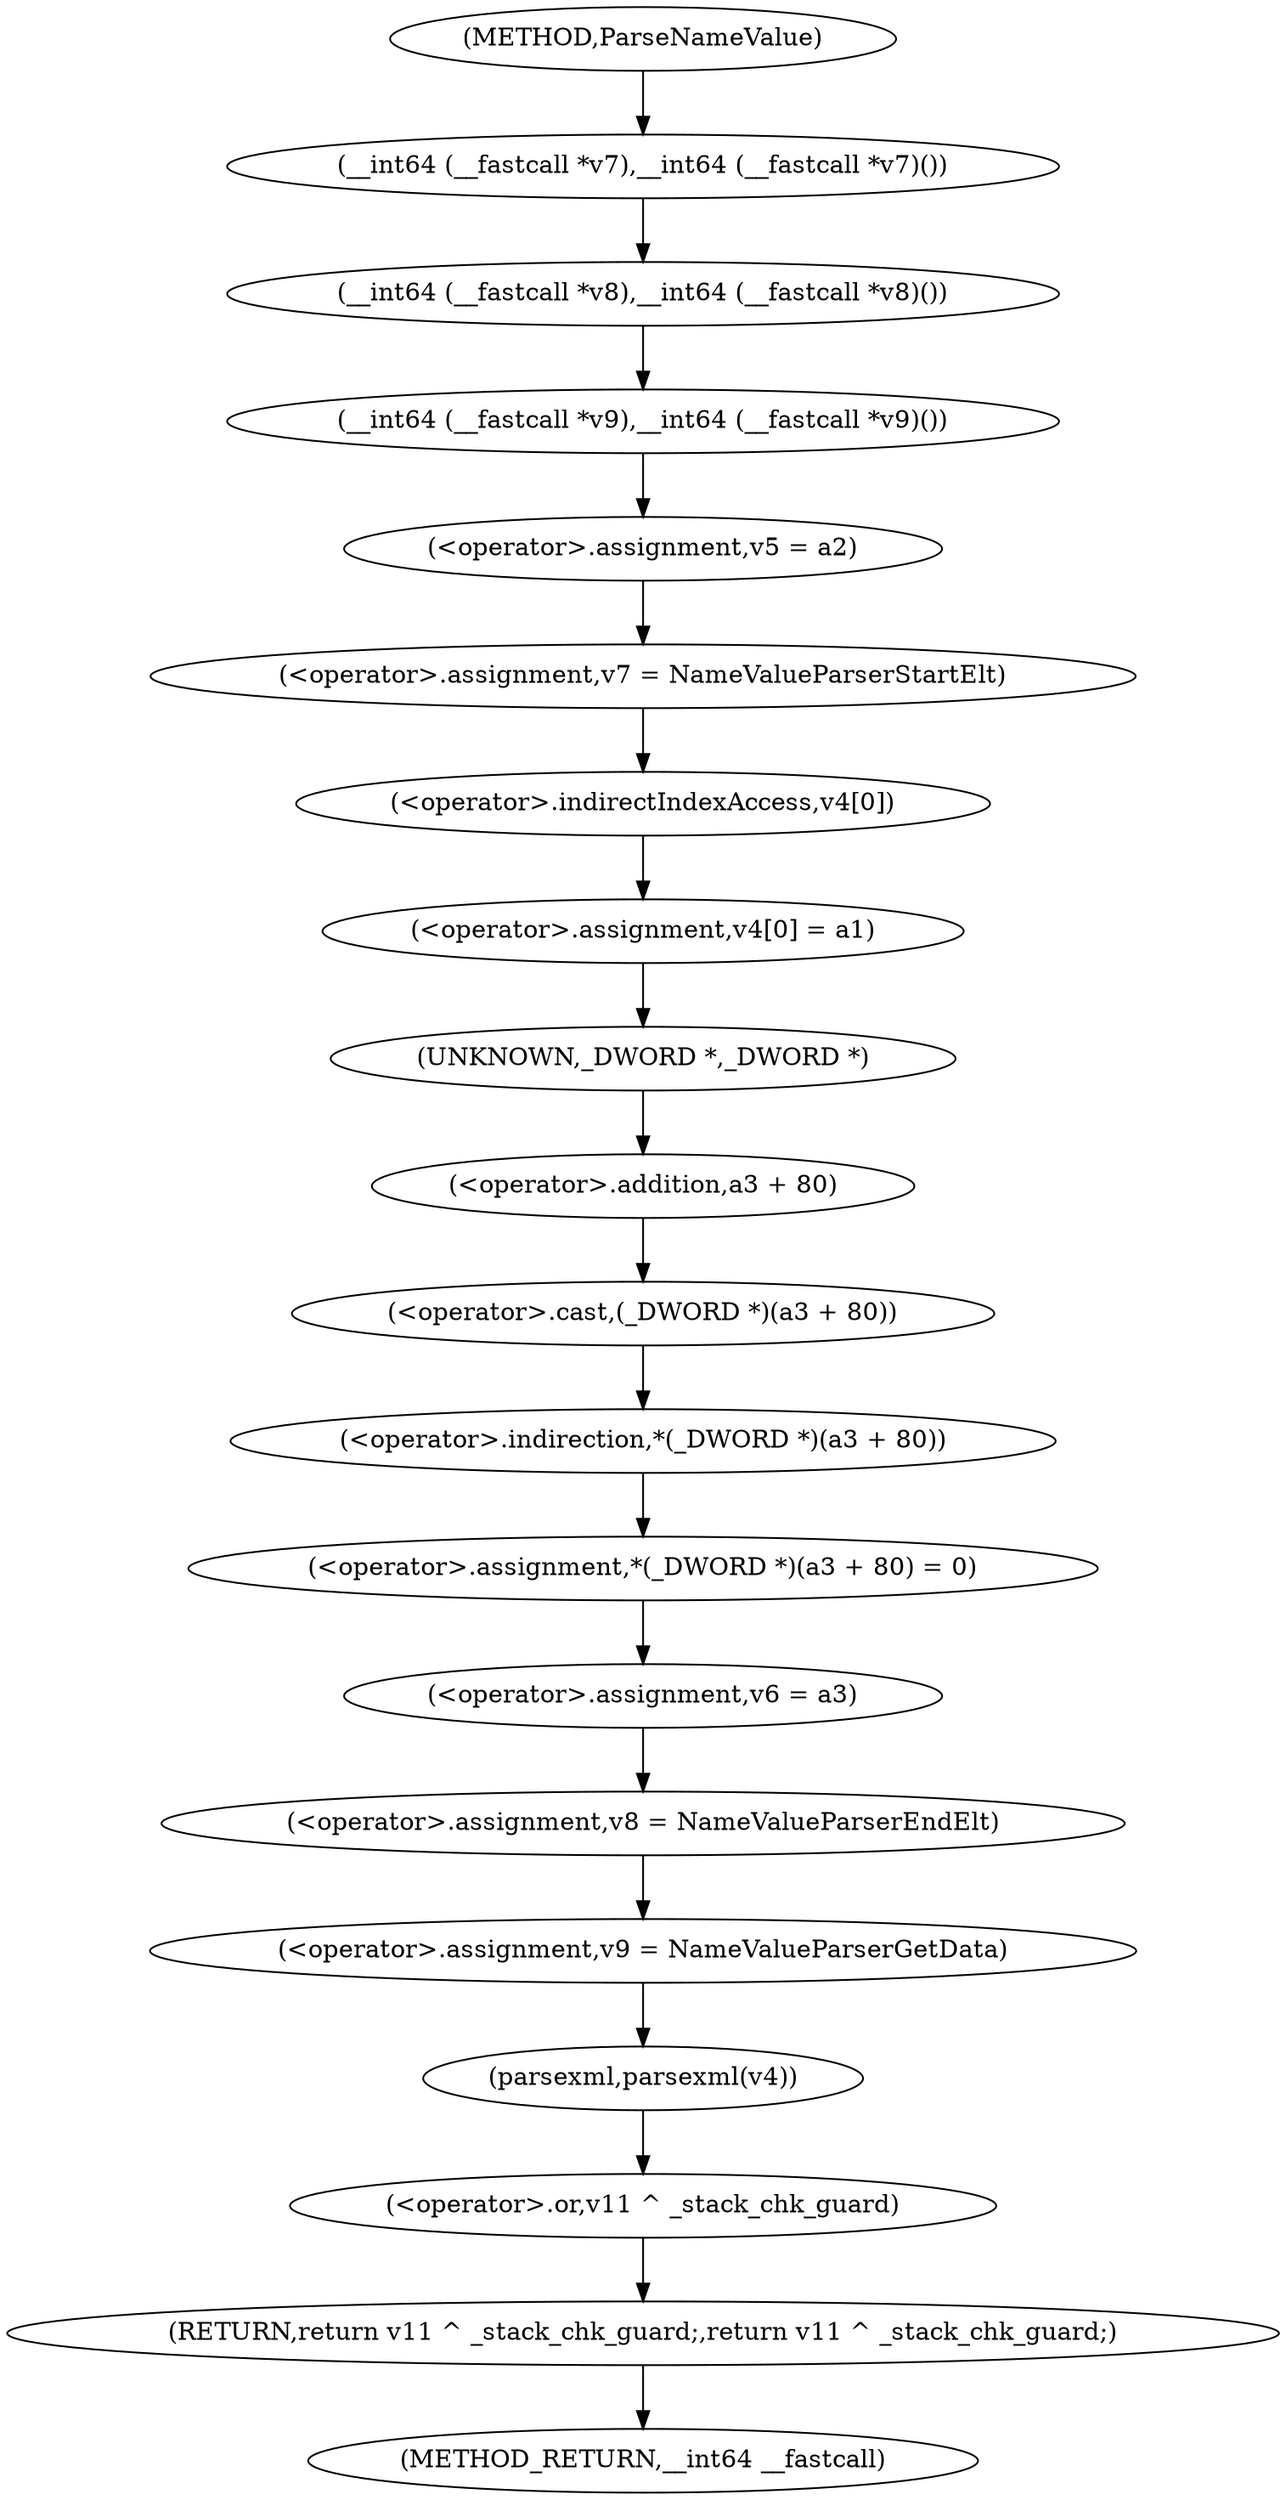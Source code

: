 digraph ParseNameValue {  
"1000117" [label = "(__int64 (__fastcall *v7),__int64 (__fastcall *v7)())" ]
"1000118" [label = "(__int64 (__fastcall *v8),__int64 (__fastcall *v8)())" ]
"1000119" [label = "(__int64 (__fastcall *v9),__int64 (__fastcall *v9)())" ]
"1000123" [label = "(<operator>.assignment,v5 = a2)" ]
"1000126" [label = "(<operator>.assignment,v7 = NameValueParserStartElt)" ]
"1000129" [label = "(<operator>.assignment,v4[0] = a1)" ]
"1000130" [label = "(<operator>.indirectIndexAccess,v4[0])" ]
"1000135" [label = "(<operator>.assignment,*(_DWORD *)(a3 + 80) = 0)" ]
"1000136" [label = "(<operator>.indirection,*(_DWORD *)(a3 + 80))" ]
"1000137" [label = "(<operator>.cast,(_DWORD *)(a3 + 80))" ]
"1000138" [label = "(UNKNOWN,_DWORD *,_DWORD *)" ]
"1000139" [label = "(<operator>.addition,a3 + 80)" ]
"1000143" [label = "(<operator>.assignment,v6 = a3)" ]
"1000146" [label = "(<operator>.assignment,v8 = NameValueParserEndElt)" ]
"1000149" [label = "(<operator>.assignment,v9 = NameValueParserGetData)" ]
"1000153" [label = "(parsexml,parsexml(v4))" ]
"1000155" [label = "(RETURN,return v11 ^ _stack_chk_guard;,return v11 ^ _stack_chk_guard;)" ]
"1000156" [label = "(<operator>.or,v11 ^ _stack_chk_guard)" ]
"1000109" [label = "(METHOD,ParseNameValue)" ]
"1000159" [label = "(METHOD_RETURN,__int64 __fastcall)" ]
  "1000117" -> "1000118" 
  "1000118" -> "1000119" 
  "1000119" -> "1000123" 
  "1000123" -> "1000126" 
  "1000126" -> "1000130" 
  "1000129" -> "1000138" 
  "1000130" -> "1000129" 
  "1000135" -> "1000143" 
  "1000136" -> "1000135" 
  "1000137" -> "1000136" 
  "1000138" -> "1000139" 
  "1000139" -> "1000137" 
  "1000143" -> "1000146" 
  "1000146" -> "1000149" 
  "1000149" -> "1000153" 
  "1000153" -> "1000156" 
  "1000155" -> "1000159" 
  "1000156" -> "1000155" 
  "1000109" -> "1000117" 
}
